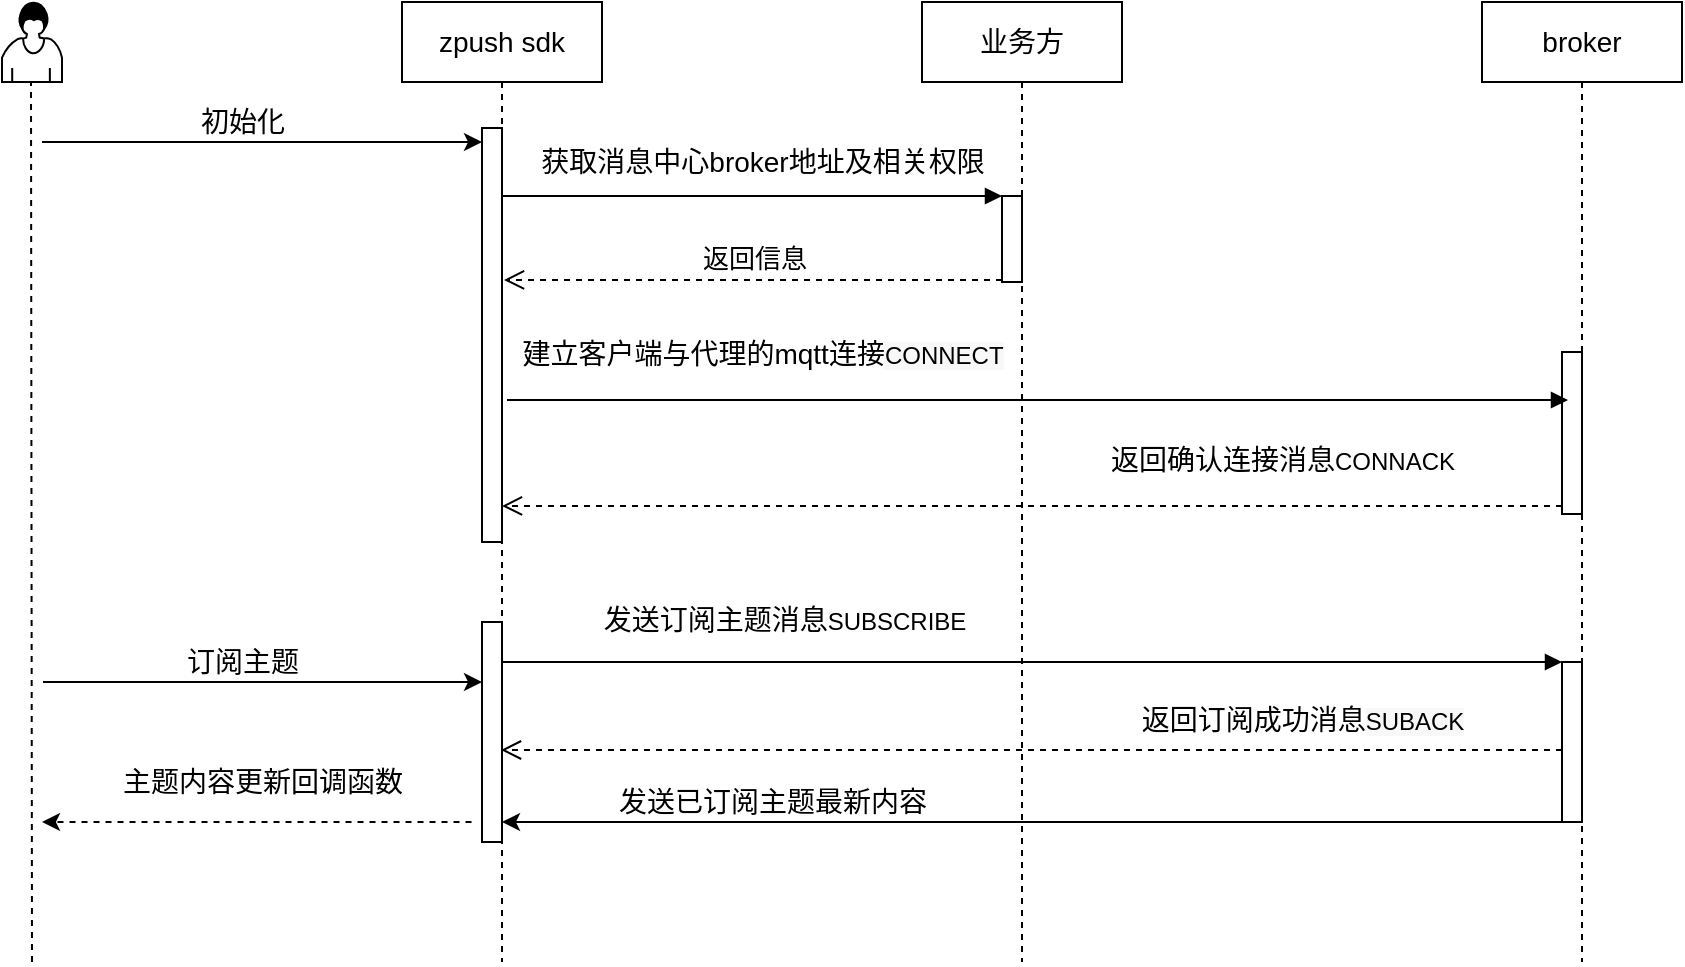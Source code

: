 <mxfile version="13.10.4" type="github">
  <diagram id="JF_SLlQ0VimBdD_SWzRC" name="Page-1">
    <mxGraphModel dx="1773" dy="505" grid="1" gridSize="10" guides="1" tooltips="1" connect="1" arrows="1" fold="1" page="1" pageScale="1" pageWidth="827" pageHeight="1169" math="0" shadow="0">
      <root>
        <mxCell id="0" />
        <mxCell id="1" parent="0" />
        <mxCell id="7W7hM9b-r7az7pDfU5Lb-5" value="&lt;span style=&quot;font-size: 14px&quot;&gt;业务方&lt;/span&gt;" style="shape=umlLifeline;perimeter=lifelinePerimeter;whiteSpace=wrap;html=1;container=1;collapsible=0;recursiveResize=0;outlineConnect=0;" parent="1" vertex="1">
          <mxGeometry x="290" y="40" width="100" height="480" as="geometry" />
        </mxCell>
        <mxCell id="7W7hM9b-r7az7pDfU5Lb-6" value="&lt;font style=&quot;font-size: 14px&quot;&gt;broker&lt;/font&gt;" style="shape=umlLifeline;perimeter=lifelinePerimeter;whiteSpace=wrap;html=1;container=1;collapsible=0;recursiveResize=0;outlineConnect=0;" parent="1" vertex="1">
          <mxGeometry x="570" y="40" width="100" height="480" as="geometry" />
        </mxCell>
        <mxCell id="7W7hM9b-r7az7pDfU5Lb-21" value="" style="html=1;points=[];perimeter=orthogonalPerimeter;fontSize=14;" parent="7W7hM9b-r7az7pDfU5Lb-6" vertex="1">
          <mxGeometry x="40" y="175" width="10" height="81" as="geometry" />
        </mxCell>
        <mxCell id="7W7hM9b-r7az7pDfU5Lb-15" value="" style="shape=mxgraph.bpmn.user_task;html=1;outlineConnect=0;fontSize=14;" parent="1" vertex="1">
          <mxGeometry x="-170" y="40" width="30" height="40" as="geometry" />
        </mxCell>
        <mxCell id="7W7hM9b-r7az7pDfU5Lb-19" value="&lt;span style=&quot;font-size: 13px ; text-align: left&quot;&gt;返回信息&lt;/span&gt;" style="html=1;verticalAlign=bottom;endArrow=open;dashed=1;endSize=8;fontSize=14;entryX=1.1;entryY=0.309;entryDx=0;entryDy=0;entryPerimeter=0;" parent="1" edge="1">
          <mxGeometry relative="1" as="geometry">
            <mxPoint x="330" y="178.963" as="sourcePoint" />
            <mxPoint x="81" y="178.963" as="targetPoint" />
          </mxGeometry>
        </mxCell>
        <mxCell id="7W7hM9b-r7az7pDfU5Lb-25" value="" style="endArrow=none;dashed=1;html=1;fontSize=14;" parent="1" edge="1">
          <mxGeometry width="50" height="50" relative="1" as="geometry">
            <mxPoint x="-155" y="520" as="sourcePoint" />
            <mxPoint x="-155.5" y="80" as="targetPoint" />
          </mxGeometry>
        </mxCell>
        <mxCell id="7W7hM9b-r7az7pDfU5Lb-26" value="zpush sdk" style="shape=umlLifeline;perimeter=lifelinePerimeter;whiteSpace=wrap;html=1;container=1;collapsible=0;recursiveResize=0;outlineConnect=0;fontSize=14;" parent="1" vertex="1">
          <mxGeometry x="30" y="40" width="100" height="480" as="geometry" />
        </mxCell>
        <mxCell id="7W7hM9b-r7az7pDfU5Lb-28" value="" style="html=1;points=[];perimeter=orthogonalPerimeter;fontSize=14;" parent="1" vertex="1">
          <mxGeometry x="70" y="103" width="10" height="207" as="geometry" />
        </mxCell>
        <mxCell id="7W7hM9b-r7az7pDfU5Lb-30" value="" style="html=1;points=[];perimeter=orthogonalPerimeter;fontSize=14;" parent="1" vertex="1">
          <mxGeometry x="330" y="137" width="10" height="43" as="geometry" />
        </mxCell>
        <mxCell id="7W7hM9b-r7az7pDfU5Lb-31" value="" style="html=1;verticalAlign=bottom;endArrow=block;entryX=0;entryY=0;fontSize=14;" parent="1" source="7W7hM9b-r7az7pDfU5Lb-26" target="7W7hM9b-r7az7pDfU5Lb-30" edge="1">
          <mxGeometry relative="1" as="geometry">
            <mxPoint x="260" y="150" as="sourcePoint" />
          </mxGeometry>
        </mxCell>
        <mxCell id="7W7hM9b-r7az7pDfU5Lb-33" value="获取消息中心broker地址及相关权限" style="text;html=1;align=center;verticalAlign=middle;resizable=0;points=[];autosize=1;fontSize=14;" parent="1" vertex="1">
          <mxGeometry x="90" y="110" width="240" height="20" as="geometry" />
        </mxCell>
        <mxCell id="7W7hM9b-r7az7pDfU5Lb-36" value="" style="endArrow=classic;html=1;strokeColor=#000000;fontSize=14;" parent="1" edge="1">
          <mxGeometry width="50" height="50" relative="1" as="geometry">
            <mxPoint x="-150" y="110" as="sourcePoint" />
            <mxPoint x="70" y="110" as="targetPoint" />
          </mxGeometry>
        </mxCell>
        <mxCell id="7W7hM9b-r7az7pDfU5Lb-37" value="初始化" style="text;html=1;align=center;verticalAlign=middle;resizable=0;points=[];autosize=1;fontSize=14;" parent="1" vertex="1">
          <mxGeometry x="-80" y="90" width="60" height="20" as="geometry" />
        </mxCell>
        <mxCell id="7W7hM9b-r7az7pDfU5Lb-22" value="建立客户端与代理的mqtt连接&lt;span style=&quot;font-family: &amp;#34;verdana&amp;#34; , &amp;#34;arial&amp;#34; , &amp;#34;helvetica&amp;#34; , sans-serif ; font-size: 12px ; background-color: rgb(248 , 248 , 248)&quot;&gt;CONNECT&lt;/span&gt;" style="html=1;verticalAlign=bottom;endArrow=block;entryX=0;entryY=0;fontSize=14;" parent="1" edge="1">
          <mxGeometry x="-0.519" y="12" relative="1" as="geometry">
            <mxPoint x="82.5" y="239.0" as="sourcePoint" />
            <mxPoint x="613" y="239.0" as="targetPoint" />
            <mxPoint as="offset" />
          </mxGeometry>
        </mxCell>
        <mxCell id="7W7hM9b-r7az7pDfU5Lb-23" value="返回确认连接消息&lt;span style=&quot;font-family: &amp;#34;verdana&amp;#34; , &amp;#34;arial&amp;#34; , &amp;#34;helvetica&amp;#34; , sans-serif ; font-size: 12px&quot;&gt;CONNACK&lt;/span&gt;" style="html=1;verticalAlign=bottom;endArrow=open;dashed=1;endSize=8;exitX=0;exitY=0.95;fontSize=14;" parent="1" source="7W7hM9b-r7az7pDfU5Lb-21" target="7W7hM9b-r7az7pDfU5Lb-26" edge="1">
          <mxGeometry x="-0.472" y="-12" relative="1" as="geometry">
            <mxPoint x="540" y="275" as="targetPoint" />
            <mxPoint as="offset" />
          </mxGeometry>
        </mxCell>
        <mxCell id="7W7hM9b-r7az7pDfU5Lb-39" value="" style="endArrow=classic;html=1;strokeColor=#000000;fontSize=14;" parent="1" edge="1">
          <mxGeometry width="50" height="50" relative="1" as="geometry">
            <mxPoint x="-149.5" y="380" as="sourcePoint" />
            <mxPoint x="70" y="380" as="targetPoint" />
          </mxGeometry>
        </mxCell>
        <mxCell id="7W7hM9b-r7az7pDfU5Lb-40" value="" style="html=1;points=[];perimeter=orthogonalPerimeter;fontSize=14;" parent="1" vertex="1">
          <mxGeometry x="70" y="350" width="10" height="110" as="geometry" />
        </mxCell>
        <mxCell id="7W7hM9b-r7az7pDfU5Lb-41" value="订阅主题" style="text;html=1;align=center;verticalAlign=middle;resizable=0;points=[];autosize=1;fontSize=14;" parent="1" vertex="1">
          <mxGeometry x="-85" y="360" width="70" height="20" as="geometry" />
        </mxCell>
        <mxCell id="7W7hM9b-r7az7pDfU5Lb-42" value="" style="html=1;points=[];perimeter=orthogonalPerimeter;fontSize=14;" parent="1" vertex="1">
          <mxGeometry x="610" y="370" width="10" height="80" as="geometry" />
        </mxCell>
        <mxCell id="7W7hM9b-r7az7pDfU5Lb-43" value="发送订阅主题消息&lt;span style=&quot;font-family: &amp;#34;verdana&amp;#34; , &amp;#34;arial&amp;#34; , &amp;#34;helvetica&amp;#34; , sans-serif ; font-size: 12px&quot;&gt;SUBSCRIBE&lt;/span&gt;" style="html=1;verticalAlign=bottom;endArrow=block;entryX=0;entryY=0;strokeColor=#000000;fontSize=14;" parent="1" source="7W7hM9b-r7az7pDfU5Lb-26" target="7W7hM9b-r7az7pDfU5Lb-42" edge="1">
          <mxGeometry x="-0.47" y="10" relative="1" as="geometry">
            <mxPoint x="540" y="370" as="sourcePoint" />
            <mxPoint as="offset" />
          </mxGeometry>
        </mxCell>
        <mxCell id="7W7hM9b-r7az7pDfU5Lb-44" value="返回订阅成功消息&lt;span style=&quot;font-family: &amp;#34;verdana&amp;#34; , &amp;#34;arial&amp;#34; , &amp;#34;helvetica&amp;#34; , sans-serif ; font-size: 12px ; background-color: rgb(248 , 248 , 248)&quot;&gt;SUBACK&lt;/span&gt;" style="html=1;verticalAlign=bottom;endArrow=open;dashed=1;endSize=8;exitX=0;exitY=0.95;strokeColor=#000000;fontSize=14;" parent="1" edge="1">
          <mxGeometry x="-0.51" y="-4" relative="1" as="geometry">
            <mxPoint x="79.5" y="414" as="targetPoint" />
            <mxPoint x="610" y="414" as="sourcePoint" />
            <mxPoint as="offset" />
          </mxGeometry>
        </mxCell>
        <mxCell id="7W7hM9b-r7az7pDfU5Lb-45" value="" style="endArrow=classic;html=1;strokeColor=#000000;fontSize=14;" parent="1" source="7W7hM9b-r7az7pDfU5Lb-6" target="7W7hM9b-r7az7pDfU5Lb-26" edge="1">
          <mxGeometry width="50" height="50" relative="1" as="geometry">
            <mxPoint x="560" y="480" as="sourcePoint" />
            <mxPoint x="350" y="500" as="targetPoint" />
            <Array as="points">
              <mxPoint x="480" y="450" />
            </Array>
          </mxGeometry>
        </mxCell>
        <mxCell id="7W7hM9b-r7az7pDfU5Lb-46" value="发送已订阅主题最新内容" style="text;html=1;align=center;verticalAlign=middle;resizable=0;points=[];autosize=1;fontSize=14;" parent="1" vertex="1">
          <mxGeometry x="130" y="430" width="170" height="20" as="geometry" />
        </mxCell>
        <mxCell id="7W7hM9b-r7az7pDfU5Lb-47" value="" style="endArrow=classic;html=1;strokeColor=#000000;fontSize=14;dashed=1;" parent="1" edge="1">
          <mxGeometry width="50" height="50" relative="1" as="geometry">
            <mxPoint x="64.75" y="450" as="sourcePoint" />
            <mxPoint x="-150" y="450" as="targetPoint" />
          </mxGeometry>
        </mxCell>
        <mxCell id="7W7hM9b-r7az7pDfU5Lb-48" value="主题内容更新回调函数" style="text;html=1;align=center;verticalAlign=middle;resizable=0;points=[];autosize=1;fontSize=14;" parent="1" vertex="1">
          <mxGeometry x="-120" y="420" width="160" height="20" as="geometry" />
        </mxCell>
      </root>
    </mxGraphModel>
  </diagram>
</mxfile>
